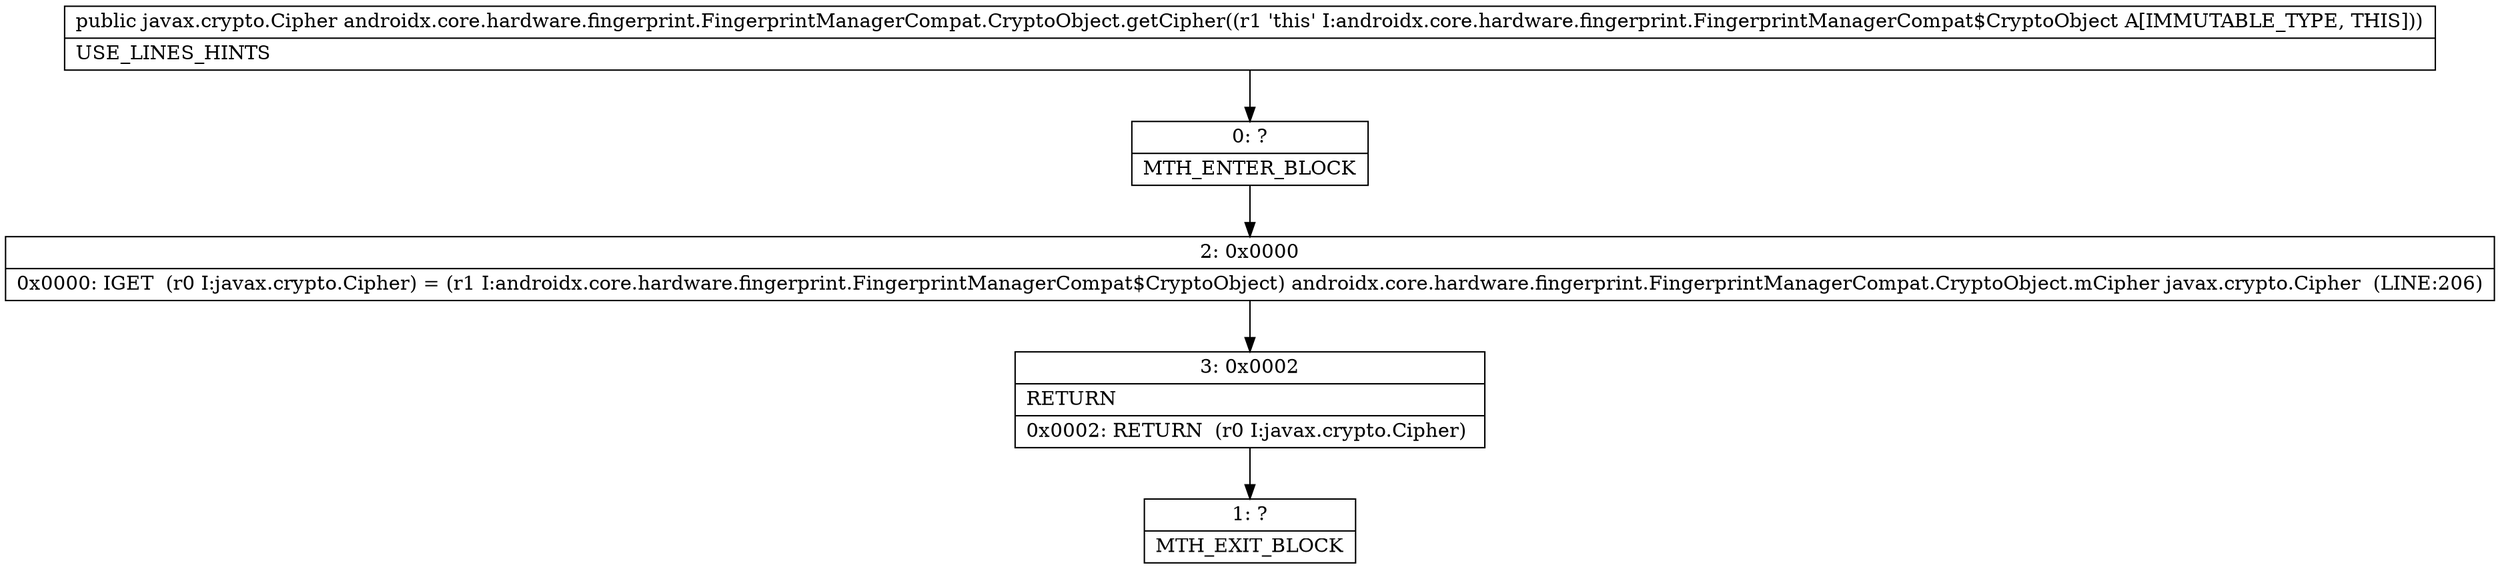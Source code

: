 digraph "CFG forandroidx.core.hardware.fingerprint.FingerprintManagerCompat.CryptoObject.getCipher()Ljavax\/crypto\/Cipher;" {
Node_0 [shape=record,label="{0\:\ ?|MTH_ENTER_BLOCK\l}"];
Node_2 [shape=record,label="{2\:\ 0x0000|0x0000: IGET  (r0 I:javax.crypto.Cipher) = (r1 I:androidx.core.hardware.fingerprint.FingerprintManagerCompat$CryptoObject) androidx.core.hardware.fingerprint.FingerprintManagerCompat.CryptoObject.mCipher javax.crypto.Cipher  (LINE:206)\l}"];
Node_3 [shape=record,label="{3\:\ 0x0002|RETURN\l|0x0002: RETURN  (r0 I:javax.crypto.Cipher) \l}"];
Node_1 [shape=record,label="{1\:\ ?|MTH_EXIT_BLOCK\l}"];
MethodNode[shape=record,label="{public javax.crypto.Cipher androidx.core.hardware.fingerprint.FingerprintManagerCompat.CryptoObject.getCipher((r1 'this' I:androidx.core.hardware.fingerprint.FingerprintManagerCompat$CryptoObject A[IMMUTABLE_TYPE, THIS]))  | USE_LINES_HINTS\l}"];
MethodNode -> Node_0;Node_0 -> Node_2;
Node_2 -> Node_3;
Node_3 -> Node_1;
}

